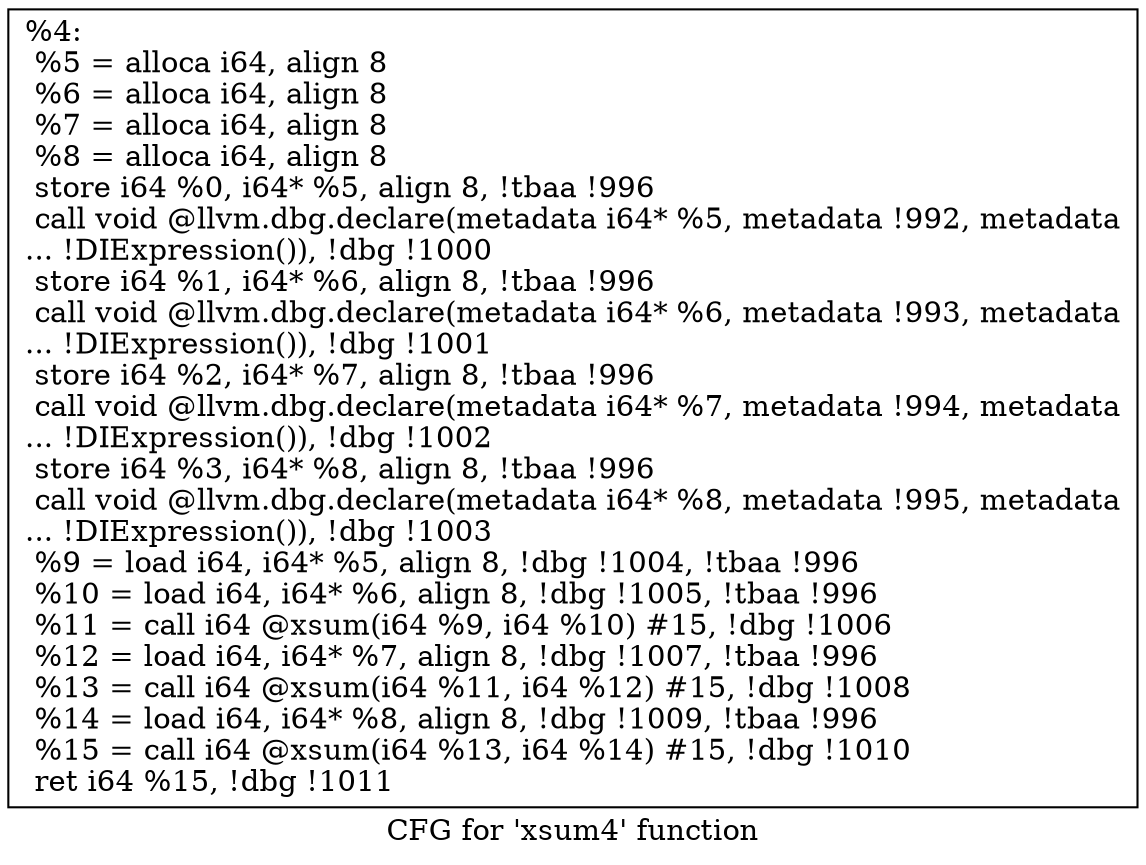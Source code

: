 digraph "CFG for 'xsum4' function" {
	label="CFG for 'xsum4' function";

	Node0x1ad3170 [shape=record,label="{%4:\l  %5 = alloca i64, align 8\l  %6 = alloca i64, align 8\l  %7 = alloca i64, align 8\l  %8 = alloca i64, align 8\l  store i64 %0, i64* %5, align 8, !tbaa !996\l  call void @llvm.dbg.declare(metadata i64* %5, metadata !992, metadata\l... !DIExpression()), !dbg !1000\l  store i64 %1, i64* %6, align 8, !tbaa !996\l  call void @llvm.dbg.declare(metadata i64* %6, metadata !993, metadata\l... !DIExpression()), !dbg !1001\l  store i64 %2, i64* %7, align 8, !tbaa !996\l  call void @llvm.dbg.declare(metadata i64* %7, metadata !994, metadata\l... !DIExpression()), !dbg !1002\l  store i64 %3, i64* %8, align 8, !tbaa !996\l  call void @llvm.dbg.declare(metadata i64* %8, metadata !995, metadata\l... !DIExpression()), !dbg !1003\l  %9 = load i64, i64* %5, align 8, !dbg !1004, !tbaa !996\l  %10 = load i64, i64* %6, align 8, !dbg !1005, !tbaa !996\l  %11 = call i64 @xsum(i64 %9, i64 %10) #15, !dbg !1006\l  %12 = load i64, i64* %7, align 8, !dbg !1007, !tbaa !996\l  %13 = call i64 @xsum(i64 %11, i64 %12) #15, !dbg !1008\l  %14 = load i64, i64* %8, align 8, !dbg !1009, !tbaa !996\l  %15 = call i64 @xsum(i64 %13, i64 %14) #15, !dbg !1010\l  ret i64 %15, !dbg !1011\l}"];
}
